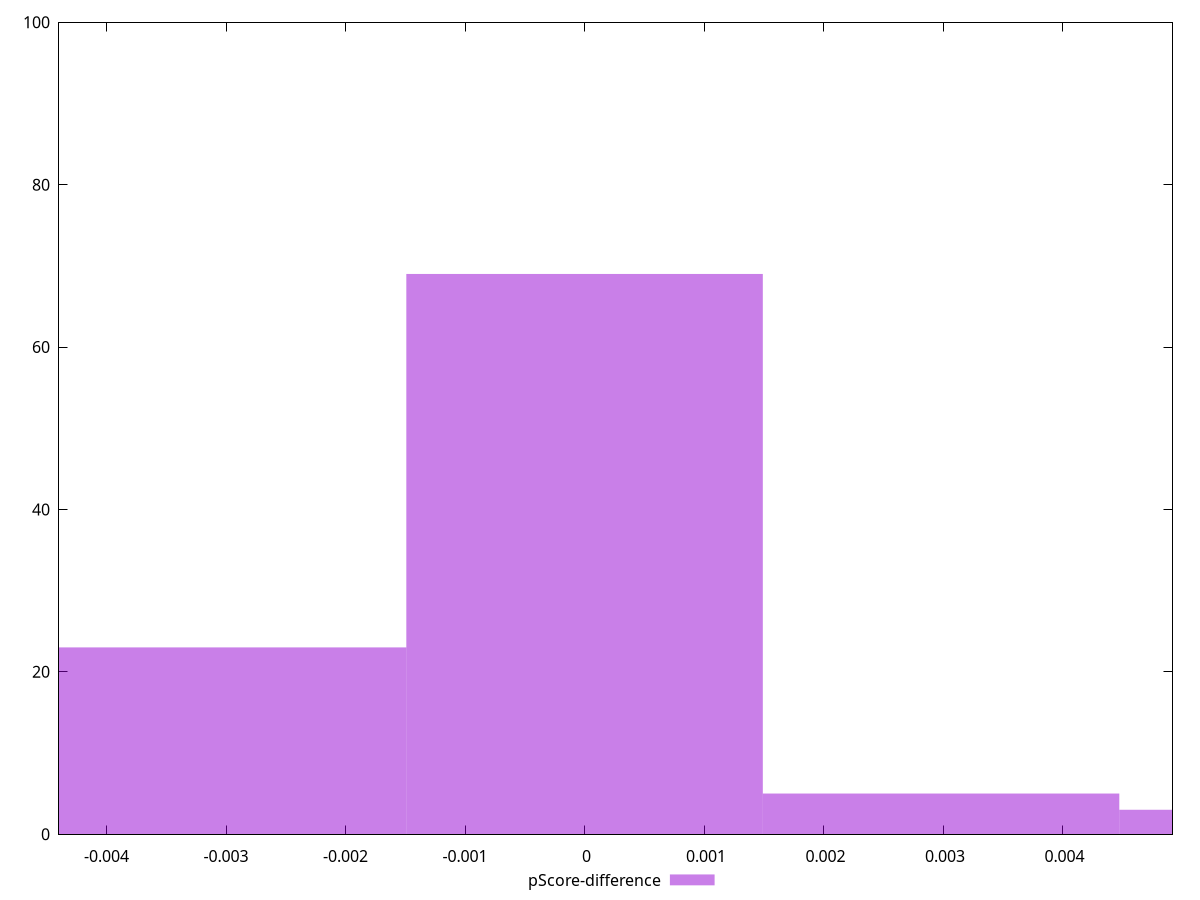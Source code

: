 reset

$pScoreDifference <<EOF
-0.0029830668309163244 23
0.005966133661832649 3
0 69
0.0029830668309163244 5
EOF

set key outside below
set boxwidth 0.0029830668309163244
set xrange [-0.004397890992739462:0.00491970203525971]
set yrange [0:100]
set trange [0:100]
set style fill transparent solid 0.5 noborder
set terminal svg size 640, 490 enhanced background rgb 'white'
set output "report_00019_2021-02-10T18-14-37.922Z//first-cpu-idle/samples/pages+cached+noadtech+nomedia+nocss/pScore-difference/histogram.svg"

plot $pScoreDifference title "pScore-difference" with boxes

reset

